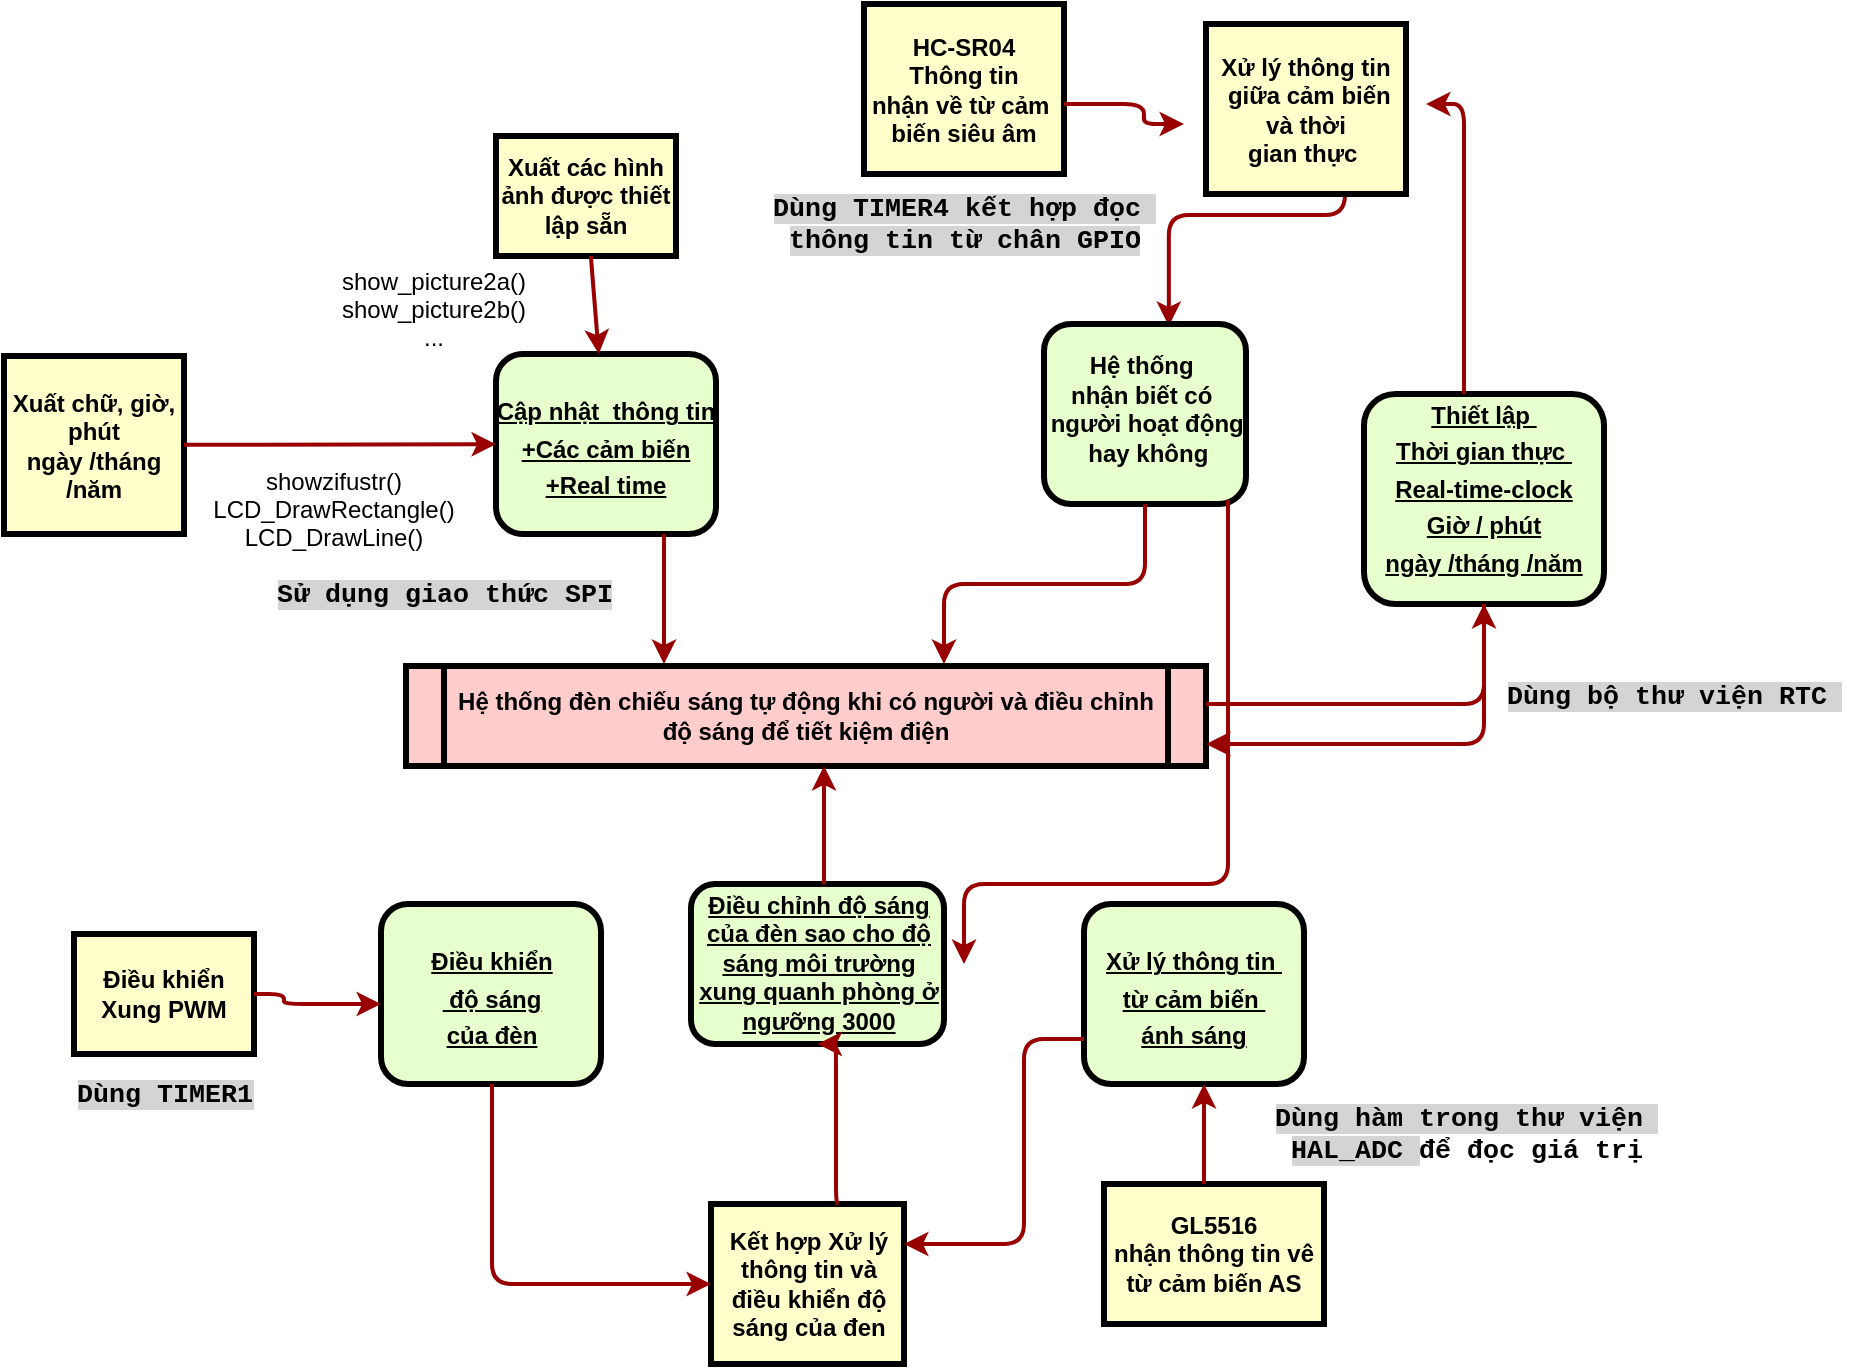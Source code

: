 <mxfile version="24.2.5" type="device">
  <diagram name="Page-1" id="c7558073-3199-34d8-9f00-42111426c3f3">
    <mxGraphModel dx="2500" dy="956" grid="1" gridSize="10" guides="1" tooltips="1" connect="1" arrows="1" fold="1" page="1" pageScale="1" pageWidth="826" pageHeight="1169" background="none" math="0" shadow="0">
      <root>
        <mxCell id="0" />
        <mxCell id="1" parent="0" />
        <mxCell id="2" value="&lt;p style=&quot;margin: 4px 0px 0px; text-decoration: underline;&quot;&gt;&lt;span style=&quot;background-color: initial;&quot;&gt;&lt;br&gt;&lt;/span&gt;&lt;/p&gt;&lt;p style=&quot;margin: 4px 0px 0px; text-decoration: underline;&quot;&gt;&lt;span style=&quot;background-color: initial;&quot;&gt;Cập nhật&amp;nbsp; thông tin&lt;/span&gt;&lt;br&gt;&lt;/p&gt;&lt;p style=&quot;margin: 4px 0px 0px; text-decoration: underline;&quot;&gt;+Các cảm biến&lt;/p&gt;&lt;p style=&quot;margin: 4px 0px 0px; text-decoration: underline;&quot;&gt;+Real time&lt;/p&gt;" style="verticalAlign=middle;align=center;overflow=fill;fontSize=12;fontFamily=Helvetica;html=1;rounded=1;fontStyle=1;strokeWidth=3;fillColor=#E6FFCC" parent="1" vertex="1">
          <mxGeometry x="246" y="235" width="110" height="90" as="geometry" />
        </mxCell>
        <mxCell id="3" value="Xuất các hình ảnh được thiết lập sẵn" style="whiteSpace=wrap;align=center;verticalAlign=middle;fontStyle=1;strokeWidth=3;fillColor=#FFFFCC" parent="1" vertex="1">
          <mxGeometry x="246" y="126" width="90" height="60" as="geometry" />
        </mxCell>
        <mxCell id="4" value="Xuất chữ, giờ, phút&#xa;ngày /tháng /năm" style="whiteSpace=wrap;align=center;verticalAlign=middle;fontStyle=1;strokeWidth=3;fillColor=#FFFFCC" parent="1" vertex="1">
          <mxGeometry y="236" width="90" height="89" as="geometry" />
        </mxCell>
        <mxCell id="5" value="Hệ thống đèn chiếu sáng tự động khi có người và điều chỉnh độ sáng để tiết kiệm điện" style="shape=process;whiteSpace=wrap;align=center;verticalAlign=middle;size=0.048;fontStyle=1;strokeWidth=3;fillColor=#FFCCCC" parent="1" vertex="1">
          <mxGeometry x="201.0" y="391" width="400" height="50" as="geometry" />
        </mxCell>
        <mxCell id="7" value="&lt;p style=&quot;margin: 0px; margin-top: 4px; text-align: center; text-decoration: underline;&quot;&gt;&lt;span style=&quot;background-color: initial;&quot;&gt;Thiết lập&amp;nbsp;&lt;/span&gt;&lt;br&gt;&lt;/p&gt;&lt;p style=&quot;margin: 0px; margin-top: 4px; text-align: center; text-decoration: underline;&quot;&gt;Thời gian thực&amp;nbsp;&lt;/p&gt;&lt;p style=&quot;margin: 0px; margin-top: 4px; text-align: center; text-decoration: underline;&quot;&gt;Real-time-clock&lt;/p&gt;&lt;p style=&quot;margin: 0px; margin-top: 4px; text-align: center; text-decoration: underline;&quot;&gt;Giờ / phút&lt;/p&gt;&lt;p style=&quot;margin: 0px; margin-top: 4px; text-align: center; text-decoration: underline;&quot;&gt;ngày /tháng /năm&lt;/p&gt;" style="verticalAlign=middle;align=center;overflow=fill;fontSize=12;fontFamily=Helvetica;html=1;rounded=1;fontStyle=1;strokeWidth=3;fillColor=#E6FFCC" parent="1" vertex="1">
          <mxGeometry x="680" y="255" width="120" height="105" as="geometry" />
        </mxCell>
        <mxCell id="9" value="&lt;p style=&quot;margin: 0px; margin-top: 4px; text-align: center; text-decoration: underline;&quot;&gt;&lt;br&gt;&lt;/p&gt;&lt;p style=&quot;margin: 0px; margin-top: 4px; text-align: center; text-decoration: underline;&quot;&gt;Xử lý thông tin&amp;nbsp;&lt;/p&gt;&lt;p style=&quot;margin: 0px; margin-top: 4px; text-align: center; text-decoration: underline;&quot;&gt;từ cảm biến&amp;nbsp;&lt;/p&gt;&lt;p style=&quot;margin: 0px; margin-top: 4px; text-align: center; text-decoration: underline;&quot;&gt;ánh sáng&lt;/p&gt;" style="verticalAlign=middle;align=center;overflow=fill;fontSize=12;fontFamily=Helvetica;html=1;rounded=1;fontStyle=1;strokeWidth=3;fillColor=#E6FFCC" parent="1" vertex="1">
          <mxGeometry x="540" y="510" width="110" height="90" as="geometry" />
        </mxCell>
        <mxCell id="10" value="&lt;p style=&quot;margin: 0px; margin-top: 4px; text-align: center; text-decoration: underline;&quot;&gt;&lt;br&gt;&lt;/p&gt;&lt;p style=&quot;margin: 0px; margin-top: 4px; text-align: center; text-decoration: underline;&quot;&gt;Điều khiển&lt;/p&gt;&lt;p style=&quot;margin: 0px; margin-top: 4px; text-align: center; text-decoration: underline;&quot;&gt;&amp;nbsp;độ sáng&lt;/p&gt;&lt;p style=&quot;margin: 0px; margin-top: 4px; text-align: center; text-decoration: underline;&quot;&gt;của đèn&lt;/p&gt;" style="verticalAlign=middle;align=center;overflow=fill;fontSize=12;fontFamily=Helvetica;html=1;rounded=1;fontStyle=1;strokeWidth=3;fillColor=#E6FFCC" parent="1" vertex="1">
          <mxGeometry x="188.5" y="510" width="110" height="90" as="geometry" />
        </mxCell>
        <mxCell id="12" value="HC-SR04&#xa;Thông tin&#xa;nhận về từ cảm &#xa;biến siêu âm" style="whiteSpace=wrap;align=center;verticalAlign=middle;fontStyle=1;strokeWidth=3;fillColor=#FFFFCC" parent="1" vertex="1">
          <mxGeometry x="430" y="60" width="100" height="85" as="geometry" />
        </mxCell>
        <mxCell id="13" value="Kết hợp Xử lý thông tin và điều khiển độ sáng của đen" style="whiteSpace=wrap;align=center;verticalAlign=middle;fontStyle=1;strokeWidth=3;fillColor=#FFFFCC" parent="1" vertex="1">
          <mxGeometry x="353.5" y="660" width="96.5" height="80" as="geometry" />
        </mxCell>
        <mxCell id="14" value="Điều khiển Xung PWM" style="whiteSpace=wrap;align=center;verticalAlign=middle;fontStyle=1;strokeWidth=3;fillColor=#FFFFCC" parent="1" vertex="1">
          <mxGeometry x="35.0" y="525.0" width="90" height="60" as="geometry" />
        </mxCell>
        <mxCell id="15" value="GL5516&#xa;nhận thông tin vê từ cảm biến AS" style="whiteSpace=wrap;align=center;verticalAlign=middle;fontStyle=1;strokeWidth=3;fillColor=#FFFFCC" parent="1" vertex="1">
          <mxGeometry x="550" y="650" width="110" height="70" as="geometry" />
        </mxCell>
        <mxCell id="36" value="" style="edgeStyle=none;noEdgeStyle=1;strokeColor=#990000;strokeWidth=2" parent="1" source="3" target="2" edge="1">
          <mxGeometry width="100" height="100" relative="1" as="geometry">
            <mxPoint x="20" y="250" as="sourcePoint" />
            <mxPoint x="120" y="150" as="targetPoint" />
          </mxGeometry>
        </mxCell>
        <mxCell id="37" value="" style="edgeStyle=none;noEdgeStyle=1;strokeColor=#990000;strokeWidth=2" parent="1" source="4" target="2" edge="1">
          <mxGeometry width="100" height="100" relative="1" as="geometry">
            <mxPoint x="280" y="190" as="sourcePoint" />
            <mxPoint x="380" y="90" as="targetPoint" />
          </mxGeometry>
        </mxCell>
        <mxCell id="11" value="&lt;p style=&quot;margin: 0px; margin-top: 4px; text-align: center; text-decoration: underline;&quot;&gt;&lt;span style=&quot;text-wrap: wrap; background-color: initial;&quot;&gt;Điều chỉnh độ sáng của đèn sao cho độ sáng môi trường xung quanh phòng ở ngưỡng 3000&lt;/span&gt;&lt;br&gt;&lt;/p&gt;" style="verticalAlign=middle;align=center;overflow=fill;fontSize=12;fontFamily=Helvetica;html=1;rounded=1;fontStyle=1;strokeWidth=3;fillColor=#E6FFCC" parent="1" vertex="1">
          <mxGeometry x="343.5" y="500" width="126.5" height="80" as="geometry" />
        </mxCell>
        <mxCell id="52" value="showzifustr()&#xa;LCD_DrawRectangle()&#xa;LCD_DrawLine()&#xa;" style="text;spacingTop=-5;align=center" parent="1" vertex="1">
          <mxGeometry x="150" y="290" width="30" height="20" as="geometry" />
        </mxCell>
        <mxCell id="53" value="show_picture2a()&#xa;show_picture2b()&#xa;..." style="text;spacingTop=-5;align=center" parent="1" vertex="1">
          <mxGeometry x="200" y="190" width="30" height="20" as="geometry" />
        </mxCell>
        <mxCell id="56" value="" style="edgeStyle=elbowEdgeStyle;elbow=horizontal;strokeColor=#990000;strokeWidth=2" parent="1" edge="1">
          <mxGeometry width="100" height="100" relative="1" as="geometry">
            <mxPoint x="330" y="325" as="sourcePoint" />
            <mxPoint x="330" y="390" as="targetPoint" />
            <Array as="points">
              <mxPoint x="330" y="349" />
              <mxPoint x="350" y="359" />
            </Array>
          </mxGeometry>
        </mxCell>
        <mxCell id="65" value="" style="edgeStyle=elbowEdgeStyle;elbow=horizontal;strokeColor=#990000;strokeWidth=2;exitX=1;exitY=0.588;exitDx=0;exitDy=0;exitPerimeter=0;" parent="1" source="12" edge="1">
          <mxGeometry width="100" height="100" relative="1" as="geometry">
            <mxPoint x="563.5" y="160" as="sourcePoint" />
            <mxPoint x="590" y="120" as="targetPoint" />
            <Array as="points">
              <mxPoint x="570" y="160" />
              <mxPoint x="580" y="120" />
              <mxPoint x="540" y="190" />
            </Array>
          </mxGeometry>
        </mxCell>
        <mxCell id="66" value="" style="edgeStyle=elbowEdgeStyle;elbow=vertical;strokeColor=#990000;strokeWidth=2;entryX=0.618;entryY=0.011;entryDx=0;entryDy=0;entryPerimeter=0;" parent="1" target="ly-Iy-0F3ycbHM9XIOrk-100" edge="1">
          <mxGeometry width="100" height="100" relative="1" as="geometry">
            <mxPoint x="670.5" y="110" as="sourcePoint" />
            <mxPoint x="570" y="220" as="targetPoint" />
          </mxGeometry>
        </mxCell>
        <mxCell id="67" value="" style="edgeStyle=elbowEdgeStyle;elbow=horizontal;strokeColor=#990000;strokeWidth=2;entryX=1;entryY=0.5;entryDx=0;entryDy=0;" parent="1" source="7" edge="1">
          <mxGeometry width="100" height="100" relative="1" as="geometry">
            <mxPoint x="660.0" y="360" as="sourcePoint" />
            <mxPoint x="711" y="110" as="targetPoint" />
            <Array as="points">
              <mxPoint x="730" y="316" />
            </Array>
          </mxGeometry>
        </mxCell>
        <mxCell id="72" value="" style="edgeStyle=elbowEdgeStyle;elbow=vertical;strokeColor=#990000;strokeWidth=2" parent="1" source="5" target="7" edge="1">
          <mxGeometry width="100" height="100" relative="1" as="geometry">
            <mxPoint x="500" y="500" as="sourcePoint" />
            <mxPoint x="600" y="400" as="targetPoint" />
            <Array as="points">
              <mxPoint x="650" y="410" />
            </Array>
          </mxGeometry>
        </mxCell>
        <mxCell id="73" value="" style="edgeStyle=elbowEdgeStyle;elbow=vertical;strokeColor=#990000;strokeWidth=2" parent="1" source="7" target="5" edge="1">
          <mxGeometry width="100" height="100" relative="1" as="geometry">
            <mxPoint x="460" y="500" as="sourcePoint" />
            <mxPoint x="560" y="400" as="targetPoint" />
            <Array as="points">
              <mxPoint x="650" y="430" />
            </Array>
          </mxGeometry>
        </mxCell>
        <mxCell id="78" value="" style="edgeStyle=elbowEdgeStyle;elbow=horizontal;strokeColor=#990000;strokeWidth=2" parent="1" source="15" target="9" edge="1">
          <mxGeometry width="100" height="100" relative="1" as="geometry">
            <mxPoint x="430" y="700" as="sourcePoint" />
            <mxPoint x="530" y="600" as="targetPoint" />
          </mxGeometry>
        </mxCell>
        <mxCell id="81" value="" style="edgeStyle=elbowEdgeStyle;elbow=horizontal;exitX=0;exitY=0.75;strokeColor=#990000;strokeWidth=2" parent="1" source="9" target="13" edge="1">
          <mxGeometry width="100" height="100" relative="1" as="geometry">
            <mxPoint x="420" y="730" as="sourcePoint" />
            <mxPoint x="520" y="630" as="targetPoint" />
            <Array as="points">
              <mxPoint x="510" y="680" />
            </Array>
          </mxGeometry>
        </mxCell>
        <mxCell id="83" value="" style="edgeStyle=elbowEdgeStyle;elbow=horizontal;strokeColor=#990000;strokeWidth=2;exitX=0.662;exitY=-0.007;exitDx=0;exitDy=0;exitPerimeter=0;entryX=0.5;entryY=1;entryDx=0;entryDy=0;" parent="1" source="13" target="11" edge="1">
          <mxGeometry width="100" height="100" relative="1" as="geometry">
            <mxPoint x="200" y="660.0" as="sourcePoint" />
            <mxPoint x="400" y="590" as="targetPoint" />
            <Array as="points">
              <mxPoint x="416" y="610" />
            </Array>
          </mxGeometry>
        </mxCell>
        <mxCell id="85" value="" style="edgeStyle=elbowEdgeStyle;elbow=horizontal;strokeColor=#990000;strokeWidth=2" parent="1" source="10" target="13" edge="1">
          <mxGeometry width="100" height="100" relative="1" as="geometry">
            <mxPoint x="130.0" y="740" as="sourcePoint" />
            <mxPoint x="230.0" y="640" as="targetPoint" />
            <Array as="points">
              <mxPoint x="244" y="630" />
            </Array>
          </mxGeometry>
        </mxCell>
        <mxCell id="89" value="" style="edgeStyle=elbowEdgeStyle;elbow=horizontal;strokeColor=#990000;strokeWidth=2" parent="1" source="11" target="5" edge="1">
          <mxGeometry width="100" height="100" relative="1" as="geometry">
            <mxPoint x="60.0" y="510" as="sourcePoint" />
            <mxPoint x="160.0" y="410" as="targetPoint" />
            <Array as="points">
              <mxPoint x="410" y="470" />
            </Array>
          </mxGeometry>
        </mxCell>
        <mxCell id="ly-Iy-0F3ycbHM9XIOrk-100" value="&lt;div&gt;&lt;br&gt;&lt;/div&gt;&lt;div&gt;Hệ thống&amp;nbsp;&lt;/div&gt;&lt;div&gt;nhận biết&amp;nbsp;&lt;span style=&quot;background-color: initial;&quot;&gt;có&amp;nbsp;&lt;/span&gt;&lt;/div&gt;&lt;div&gt;&lt;span style=&quot;background-color: initial;&quot;&gt;&amp;nbsp;người hoạt động&amp;nbsp;&lt;/span&gt;&lt;/div&gt;&lt;div&gt;&amp;nbsp;hay không&lt;/div&gt;" style="verticalAlign=middle;align=center;overflow=fill;fontSize=12;fontFamily=Helvetica;html=1;rounded=1;fontStyle=1;strokeWidth=3;fillColor=#E6FFCC" vertex="1" parent="1">
          <mxGeometry x="520" y="220" width="101" height="90" as="geometry" />
        </mxCell>
        <mxCell id="ly-Iy-0F3ycbHM9XIOrk-101" value="Xử lý thông tin&#xa; giữa cảm biến&#xa; và thời &#xa;gian thực " style="whiteSpace=wrap;align=center;verticalAlign=middle;fontStyle=1;strokeWidth=3;fillColor=#FFFFCC" vertex="1" parent="1">
          <mxGeometry x="601" y="70" width="100" height="85" as="geometry" />
        </mxCell>
        <mxCell id="ly-Iy-0F3ycbHM9XIOrk-106" value="" style="edgeStyle=elbowEdgeStyle;elbow=vertical;strokeColor=#990000;strokeWidth=2;exitX=0.5;exitY=1;exitDx=0;exitDy=0;" edge="1" parent="1" source="ly-Iy-0F3ycbHM9XIOrk-100">
          <mxGeometry width="100" height="100" relative="1" as="geometry">
            <mxPoint x="550" y="290" as="sourcePoint" />
            <mxPoint x="470" y="390" as="targetPoint" />
          </mxGeometry>
        </mxCell>
        <mxCell id="ly-Iy-0F3ycbHM9XIOrk-107" value="&lt;font face=&quot;Courier New&quot;&gt;&lt;span style=&quot;font-size: 13.333px; white-space-collapse: preserve; background-color: rgb(212, 212, 212);&quot;&gt;&lt;b&gt;Dùng hàm trong thư viện &lt;/b&gt;&lt;/span&gt;&lt;/font&gt;&lt;div&gt;&lt;font face=&quot;Courier New&quot;&gt;&lt;span style=&quot;font-size: 13.333px; white-space-collapse: preserve; background-color: rgb(212, 212, 212);&quot;&gt;&lt;b&gt;HAL_ADC &lt;/b&gt;&lt;/span&gt;&lt;/font&gt;&lt;b style=&quot;font-size: 13.333px; white-space-collapse: preserve; font-family: &amp;quot;Courier New&amp;quot;;&quot;&gt;để đọc giá trị&lt;/b&gt;&lt;/div&gt;" style="text;html=1;align=center;verticalAlign=middle;resizable=0;points=[];autosize=1;strokeColor=none;fillColor=none;" vertex="1" parent="1">
          <mxGeometry x="621" y="600" width="220" height="50" as="geometry" />
        </mxCell>
        <mxCell id="ly-Iy-0F3ycbHM9XIOrk-109" value="&lt;font face=&quot;Courier New&quot;&gt;&lt;span style=&quot;font-size: 13.333px; white-space-collapse: preserve; background-color: rgb(212, 212, 212);&quot;&gt;&lt;b&gt;Dùng bộ thư viện RTC &lt;/b&gt;&lt;/span&gt;&lt;/font&gt;&lt;span style=&quot;color: rgba(0, 0, 0, 0); font-family: monospace; font-size: 0px; text-align: start;&quot;&gt;%3CmxGraphModel%3E%3Croot%3E%3CmxCell%20id%3D%220%22%2F%3E%3CmxCell%20id%3D%221%22%20parent%3D%220%22%2F%3E%3CmxCell%20id%3D%222%22%20value%3D%22%26lt%3Bfont%20face%3D%26quot%3BCourier%20New%26quot%3B%26gt%3B%26lt%3Bspan%20style%3D%26quot%3Bfont-size%3A%2013.333px%3B%20white-space-collapse%3A%20preserve%3B%20background-color%3A%20rgb(212%2C%20212%2C%20212)%3B%26quot%3B%26gt%3B%26lt%3Bb%26gt%3BD%C3%B9ng%20h%C3%A0m%20trong%20th%C6%B0%20vi%E1%BB%87n%20%26lt%3B%2Fb%26gt%3B%26lt%3B%2Fspan%26gt%3B%26lt%3B%2Ffont%26gt%3B%26lt%3Bdiv%26gt%3B%26lt%3Bfont%20face%3D%26quot%3BCourier%20New%26quot%3B%26gt%3B%26lt%3Bspan%20style%3D%26quot%3Bfont-size%3A%2013.333px%3B%20white-space-collapse%3A%20preserve%3B%20background-color%3A%20rgb(212%2C%20212%2C%20212)%3B%26quot%3B%26gt%3B%26lt%3Bb%26gt%3BHAL_ADC%20%26lt%3B%2Fb%26gt%3B%26lt%3B%2Fspan%26gt%3B%26lt%3B%2Ffont%26gt%3B%26lt%3Bb%20style%3D%26quot%3Bfont-size%3A%2013.333px%3B%20white-space-collapse%3A%20preserve%3B%20font-family%3A%20%26amp%3Bquot%3BCourier%20New%26amp%3Bquot%3B%3B%26quot%3B%26gt%3B%C4%91%E1%BB%83%20%C4%91%E1%BB%8Dc%20gi%C3%A1%20tr%E1%BB%8B%26lt%3B%2Fb%26gt%3B%26lt%3B%2Fdiv%26gt%3B%22%20style%3D%22text%3Bhtml%3D1%3Balign%3Dcenter%3BverticalAlign%3Dmiddle%3Bresizable%3D0%3Bpoints%3D%5B%5D%3Bautosize%3D1%3BstrokeColor%3Dnone%3BfillColor%3Dnone%3B%22%20vertex%3D%221%22%20parent%3D%221%22%3E%3CmxGeometry%20x%3D%22621%22%20y%3D%22600%22%20width%3D%22220%22%20height%3D%2250%22%20as%3D%22geometry%22%2F%3E%3C%2FmxCell%3E%3C%2Froot%3E%3C%2FmxGraphModel%3E&lt;/span&gt;" style="text;html=1;align=center;verticalAlign=middle;resizable=0;points=[];autosize=1;strokeColor=none;fillColor=none;" vertex="1" parent="1">
          <mxGeometry x="740" y="391" width="190" height="30" as="geometry" />
        </mxCell>
        <mxCell id="ly-Iy-0F3ycbHM9XIOrk-111" value="&lt;font face=&quot;Courier New&quot;&gt;&lt;span style=&quot;font-size: 13.333px; white-space-collapse: preserve; background-color: rgb(212, 212, 212);&quot;&gt;&lt;b&gt;Sử dụng giao thức SPI&lt;/b&gt;&lt;/span&gt;&lt;/font&gt;" style="text;html=1;align=center;verticalAlign=middle;resizable=0;points=[];autosize=1;strokeColor=none;fillColor=none;" vertex="1" parent="1">
          <mxGeometry x="125" y="340" width="190" height="30" as="geometry" />
        </mxCell>
        <mxCell id="ly-Iy-0F3ycbHM9XIOrk-112" value="" style="edgeStyle=elbowEdgeStyle;elbow=vertical;strokeColor=#990000;strokeWidth=2;exitX=0.911;exitY=0.978;exitDx=0;exitDy=0;exitPerimeter=0;" edge="1" parent="1" source="ly-Iy-0F3ycbHM9XIOrk-100">
          <mxGeometry width="100" height="100" relative="1" as="geometry">
            <mxPoint x="610" y="320" as="sourcePoint" />
            <mxPoint x="480" y="540" as="targetPoint" />
            <Array as="points">
              <mxPoint x="600" y="500" />
              <mxPoint x="690" y="490" />
            </Array>
          </mxGeometry>
        </mxCell>
        <mxCell id="ly-Iy-0F3ycbHM9XIOrk-116" value="&lt;font face=&quot;Courier New&quot;&gt;&lt;span style=&quot;font-size: 13.333px; white-space-collapse: preserve; background-color: rgb(212, 212, 212);&quot;&gt;&lt;b&gt;Dùng TIMER1&lt;/b&gt;&lt;/span&gt;&lt;/font&gt;" style="text;html=1;align=center;verticalAlign=middle;resizable=0;points=[];autosize=1;strokeColor=none;fillColor=none;" vertex="1" parent="1">
          <mxGeometry x="25" y="590" width="110" height="30" as="geometry" />
        </mxCell>
        <mxCell id="ly-Iy-0F3ycbHM9XIOrk-117" value="&lt;font face=&quot;Courier New&quot;&gt;&lt;span style=&quot;font-size: 13.333px; white-space-collapse: preserve; background-color: rgb(212, 212, 212);&quot;&gt;&lt;b&gt;Dùng TIMER4 kết hợp đọc &lt;/b&gt;&lt;/span&gt;&lt;/font&gt;&lt;div&gt;&lt;font face=&quot;Courier New&quot;&gt;&lt;span style=&quot;font-size: 13.333px; white-space-collapse: preserve; background-color: rgb(212, 212, 212);&quot;&gt;&lt;b&gt;thông tin từ chân GPIO&lt;/b&gt;&lt;/span&gt;&lt;/font&gt;&lt;/div&gt;" style="text;html=1;align=center;verticalAlign=middle;resizable=0;points=[];autosize=1;strokeColor=none;fillColor=none;" vertex="1" parent="1">
          <mxGeometry x="370" y="145" width="220" height="50" as="geometry" />
        </mxCell>
        <mxCell id="ly-Iy-0F3ycbHM9XIOrk-119" value="" style="edgeStyle=elbowEdgeStyle;elbow=horizontal;strokeColor=#990000;strokeWidth=2;exitX=1;exitY=0.5;exitDx=0;exitDy=0;" edge="1" parent="1" source="14">
          <mxGeometry width="100" height="100" relative="1" as="geometry">
            <mxPoint x="130" y="560" as="sourcePoint" />
            <mxPoint x="188.5" y="560" as="targetPoint" />
            <Array as="points">
              <mxPoint x="140" y="580" />
            </Array>
          </mxGeometry>
        </mxCell>
      </root>
    </mxGraphModel>
  </diagram>
</mxfile>
